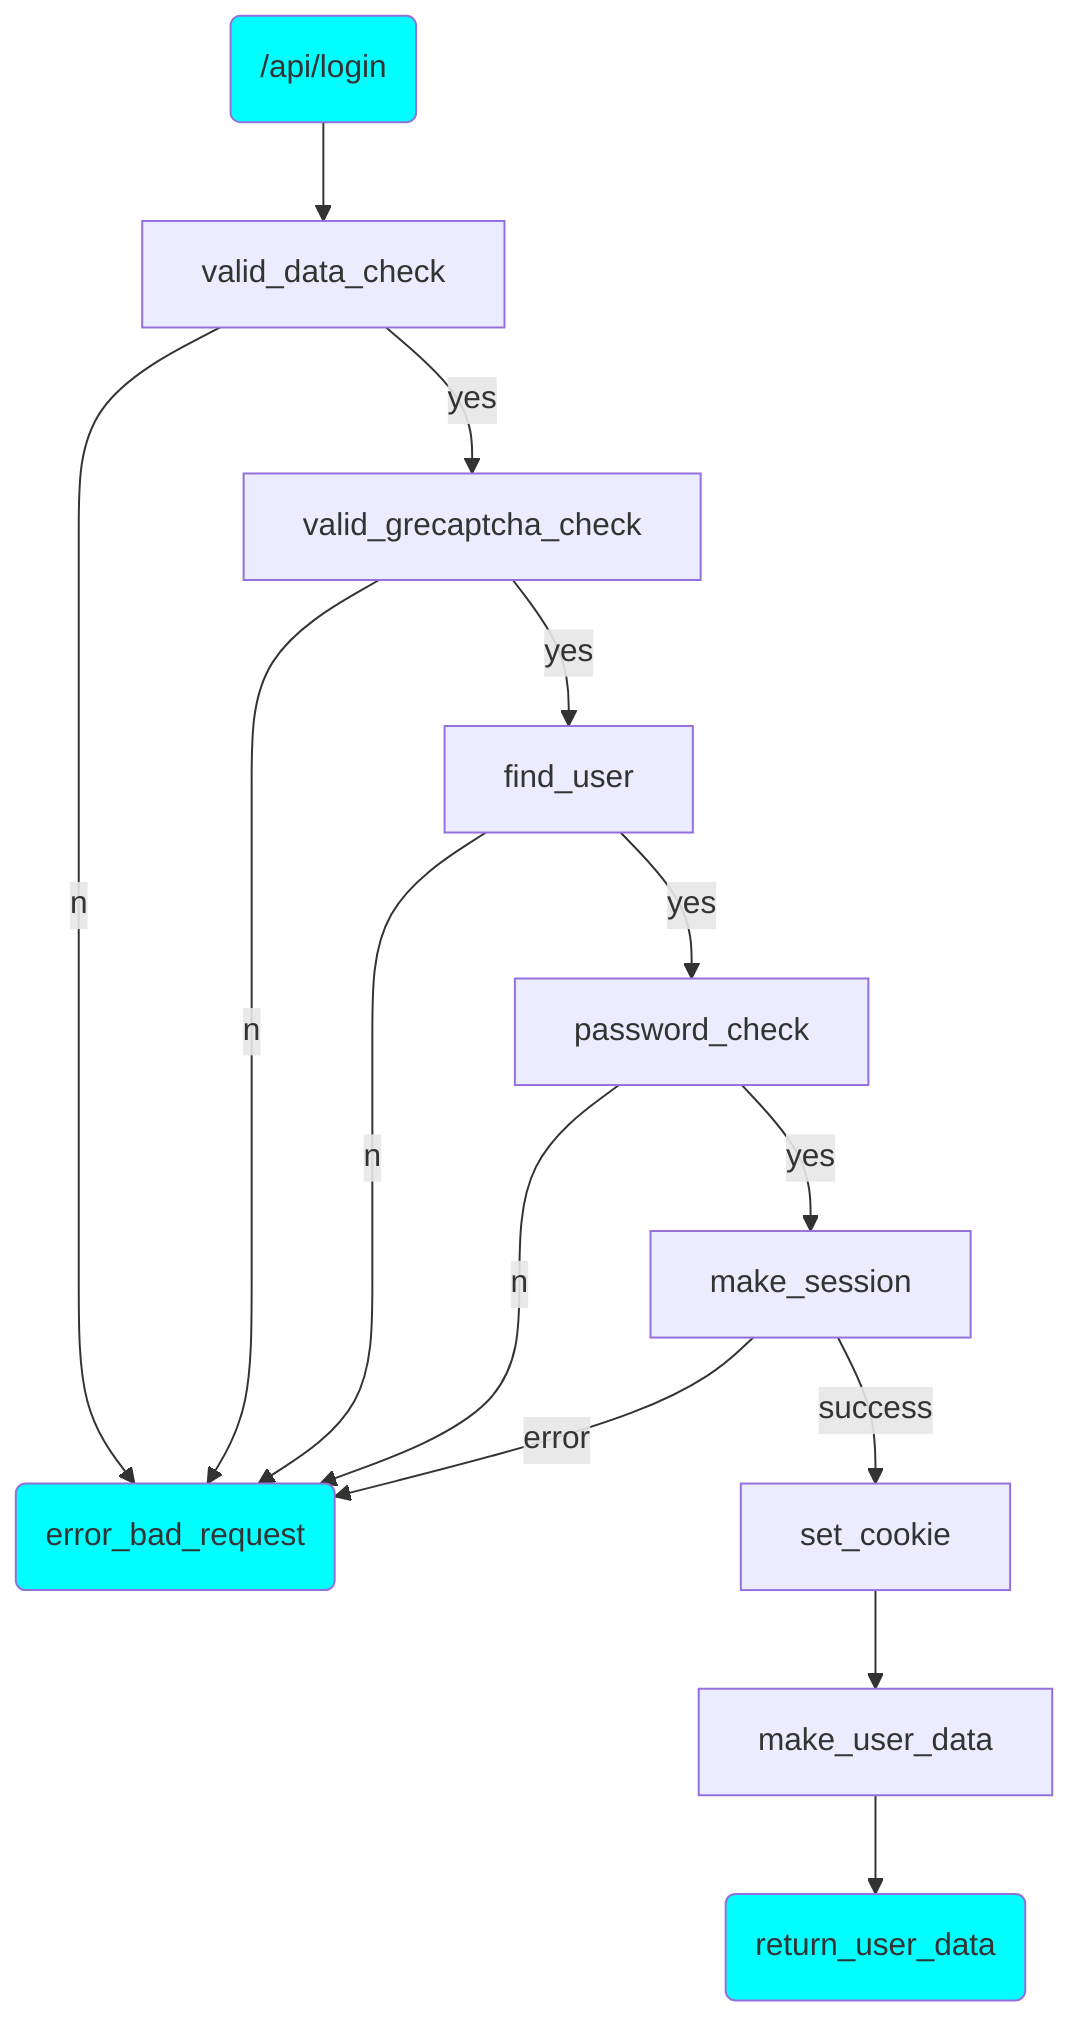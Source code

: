 %% API Login
graph TD;
   api_login(/api/login)-->valid_data_check;
   valid_data_check--yes-->valid_grecaptcha_check;
   valid_data_check--no-->error_bad_request(error_bad_request);
   style error_bad_request fill:cyan;
   style api_login fill:cyan;
   valid_grecaptcha_check--yes-->find_user;
   valid_grecaptcha_check--no-->error_bad_request;
   find_user--yes-->password_check;
   find_user--no-->error_bad_request;
   password_check--yes-->make_session;
   password_check--no-->error_bad_request;
   make_session--success-->set_cookie;
   make_session--error-->error_bad_request;
   set_cookie-->make_user_data;
   make_user_data-->return_user_data(return_user_data);
   style return_user_data fill:cyan;